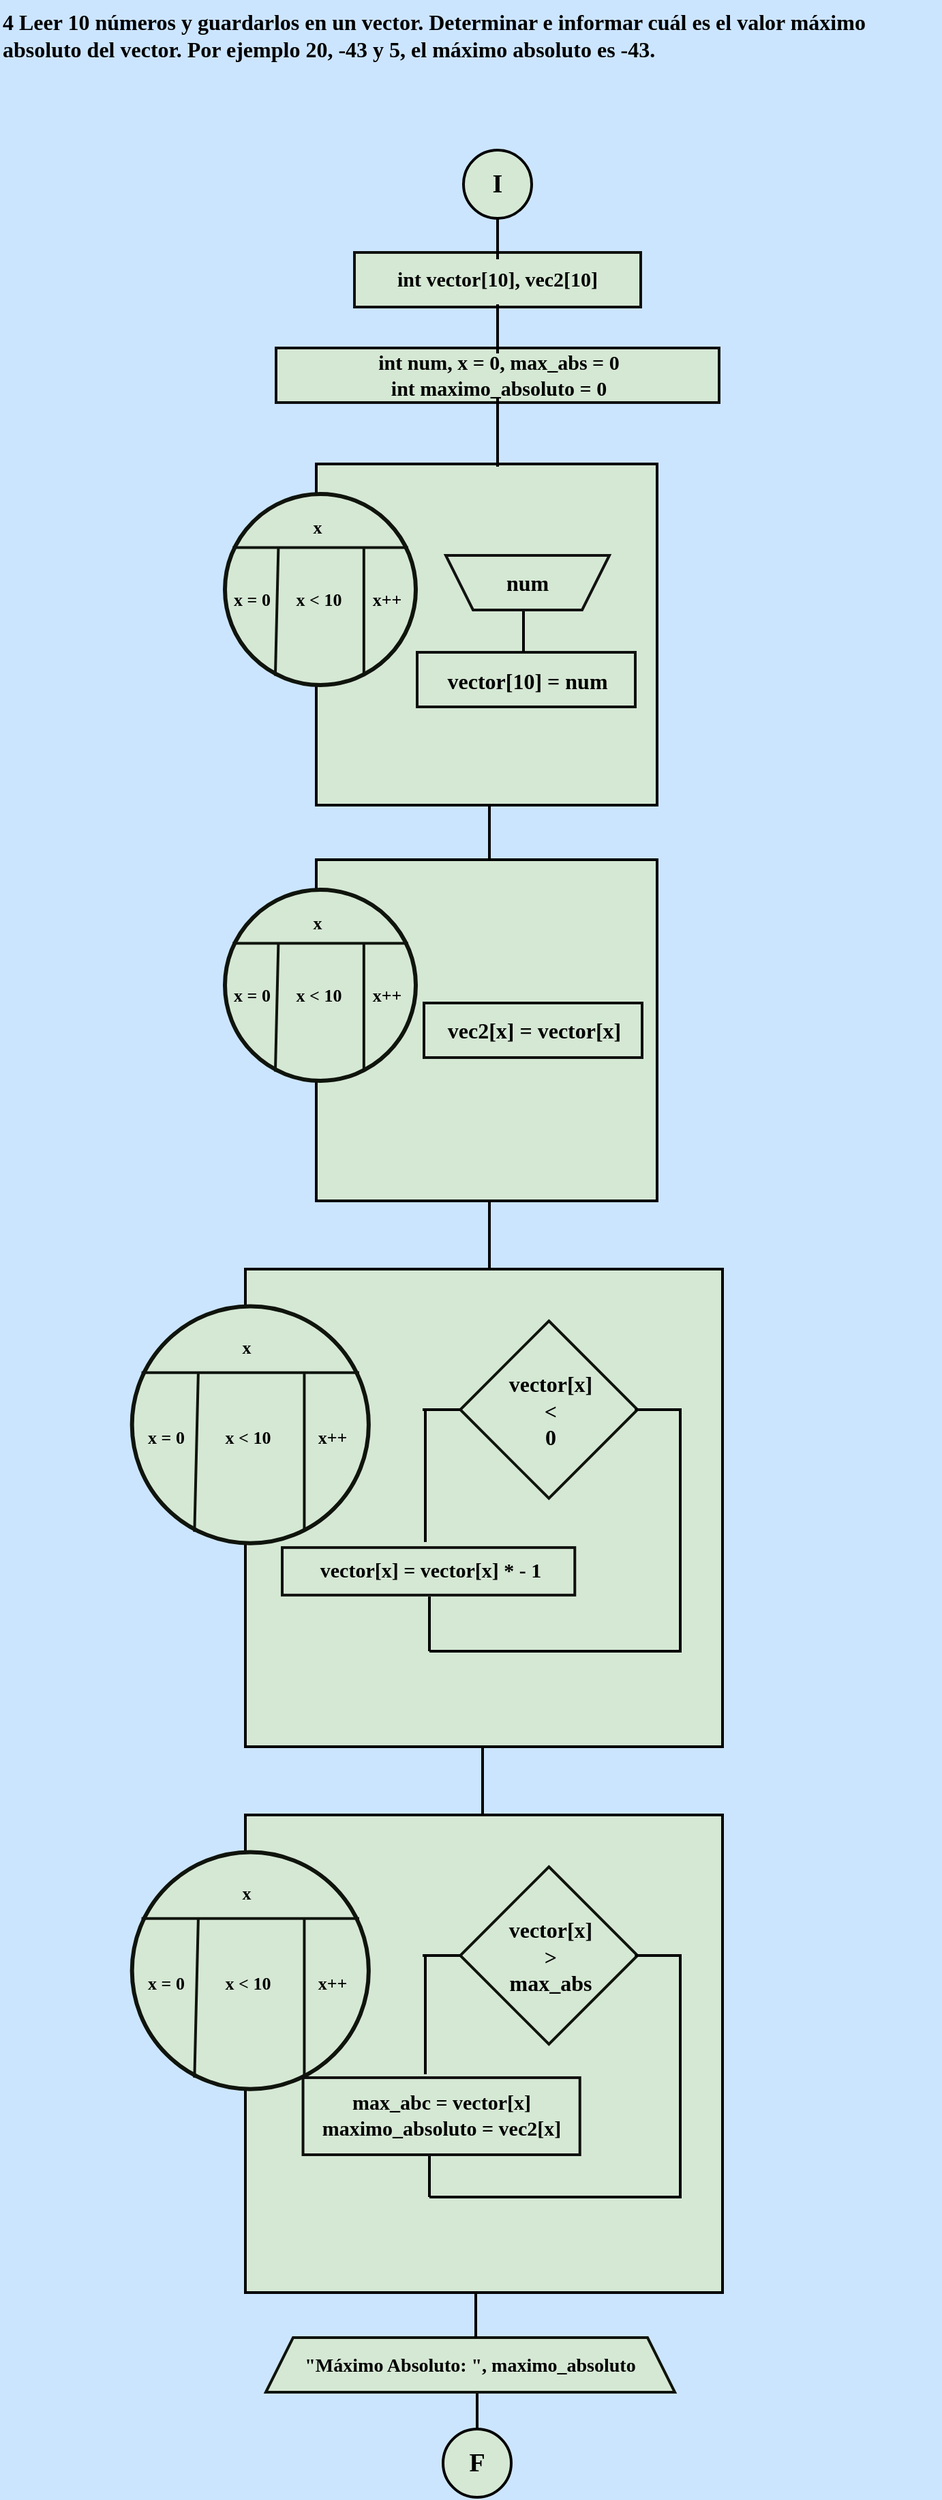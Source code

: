 <mxfile version="24.4.8" type="device">
  <diagram name="Página-1" id="Djwg78DFh6G4U--HuTXR">
    <mxGraphModel dx="1420" dy="830" grid="1" gridSize="10" guides="1" tooltips="1" connect="1" arrows="1" fold="1" page="1" pageScale="1" pageWidth="827" pageHeight="1169" background="#CCE5FF" math="0" shadow="0">
      <root>
        <mxCell id="0" />
        <mxCell id="1" parent="0" />
        <mxCell id="Ng3zc3pQ8-nIIgDV_-j_-1" value="&lt;b style=&quot;font-size: 16px;&quot;&gt;&lt;font style=&quot;font-size: 16px;&quot; color=&quot;#000000&quot; face=&quot;Comic Sans MS&quot;&gt;4 Leer 10 números y guardarlos en un vector. Determinar e informar cuál es el valor máximo absoluto del vector. Por ejemplo 20, -43 y 5, el máximo absoluto es -43.&lt;/font&gt;&lt;/b&gt;" style="text;whiteSpace=wrap;html=1;fontFamily=Architects Daughter;fontSource=https%3A%2F%2Ffonts.googleapis.com%2Fcss%3Ffamily%3DArchitects%2BDaughter;" vertex="1" parent="1">
          <mxGeometry x="60" y="20" width="690" height="60" as="geometry" />
        </mxCell>
        <mxCell id="Ng3zc3pQ8-nIIgDV_-j_-116" value="" style="group;aspect=fixed;" vertex="1" connectable="0" parent="1">
          <mxGeometry x="160" y="130" width="439.28" height="1720" as="geometry" />
        </mxCell>
        <mxCell id="Ng3zc3pQ8-nIIgDV_-j_-2" value="" style="group;aspect=fixed;" vertex="1" connectable="0" parent="Ng3zc3pQ8-nIIgDV_-j_-116">
          <mxGeometry x="240" width="50" height="50" as="geometry" />
        </mxCell>
        <mxCell id="Ng3zc3pQ8-nIIgDV_-j_-3" value="" style="strokeWidth=2;html=1;shape=mxgraph.flowchart.start_2;whiteSpace=wrap;rounded=0;labelBackgroundColor=none;strokeColor=#000000;align=center;verticalAlign=middle;fontFamily=Helvetica;fontSize=12;fontColor=default;fillColor=#d5e8d4;aspect=fixed;" vertex="1" parent="Ng3zc3pQ8-nIIgDV_-j_-2">
          <mxGeometry width="50" height="50" as="geometry" />
        </mxCell>
        <mxCell id="Ng3zc3pQ8-nIIgDV_-j_-4" value="&lt;b&gt;&lt;font color=&quot;#000000&quot; style=&quot;font-size: 19px;&quot; face=&quot;Comic Sans MS&quot;&gt;I&lt;/font&gt;&lt;/b&gt;" style="text;strokeColor=none;align=center;fillColor=none;html=1;verticalAlign=middle;whiteSpace=wrap;rounded=0;fontFamily=Architects Daughter;fontSource=https://fonts.googleapis.com/css?family=Architects+Daughter;aspect=fixed;" vertex="1" parent="Ng3zc3pQ8-nIIgDV_-j_-2">
          <mxGeometry x="5" y="10" width="40" height="30" as="geometry" />
        </mxCell>
        <mxCell id="Ng3zc3pQ8-nIIgDV_-j_-5" value="" style="group;" vertex="1" connectable="0" parent="Ng3zc3pQ8-nIIgDV_-j_-116">
          <mxGeometry x="130" y="70" width="240" height="50" as="geometry" />
        </mxCell>
        <mxCell id="Ng3zc3pQ8-nIIgDV_-j_-32" value="" style="group;aspect=fixed;" vertex="1" connectable="0" parent="Ng3zc3pQ8-nIIgDV_-j_-5">
          <mxGeometry x="30" width="210" height="50" as="geometry" />
        </mxCell>
        <mxCell id="Ng3zc3pQ8-nIIgDV_-j_-6" value="" style="rounded=0;whiteSpace=wrap;html=1;labelBackgroundColor=none;strokeColor=#0f100e;strokeWidth=2;align=center;verticalAlign=middle;fontFamily=Helvetica;fontSize=12;fontColor=default;fillColor=#d5e8d4;" vertex="1" parent="Ng3zc3pQ8-nIIgDV_-j_-32">
          <mxGeometry y="5" width="210" height="40" as="geometry" />
        </mxCell>
        <mxCell id="Ng3zc3pQ8-nIIgDV_-j_-7" value="&lt;font color=&quot;#000000&quot; face=&quot;Comic Sans MS&quot;&gt;&lt;span style=&quot;font-size: 15px;&quot;&gt;&lt;b&gt;int vector[10], vec2[10]&lt;/b&gt;&lt;/span&gt;&lt;/font&gt;" style="text;strokeColor=none;align=center;fillColor=none;html=1;verticalAlign=middle;whiteSpace=wrap;rounded=0;fontFamily=Architects Daughter;fontSource=https://fonts.googleapis.com/css?family=Architects+Daughter;" vertex="1" parent="Ng3zc3pQ8-nIIgDV_-j_-32">
          <mxGeometry x="10" width="190" height="50" as="geometry" />
        </mxCell>
        <mxCell id="Ng3zc3pQ8-nIIgDV_-j_-9" value="" style="group;" vertex="1" connectable="0" parent="Ng3zc3pQ8-nIIgDV_-j_-116">
          <mxGeometry x="102.5" y="130" width="325" height="70" as="geometry" />
        </mxCell>
        <mxCell id="Ng3zc3pQ8-nIIgDV_-j_-10" value="" style="rounded=0;whiteSpace=wrap;html=1;labelBackgroundColor=none;strokeColor=#0f100e;strokeWidth=2;align=center;verticalAlign=middle;fontFamily=Helvetica;fontSize=12;fontColor=default;fillColor=#d5e8d4;" vertex="1" parent="Ng3zc3pQ8-nIIgDV_-j_-9">
          <mxGeometry y="15" width="325" height="40" as="geometry" />
        </mxCell>
        <mxCell id="Ng3zc3pQ8-nIIgDV_-j_-11" value="&lt;font face=&quot;Comic Sans MS&quot; color=&quot;#000000&quot;&gt;&lt;span style=&quot;font-size: 15px;&quot;&gt;&lt;b&gt;int num, x = 0, max_abs = 0&lt;/b&gt;&lt;/span&gt;&lt;/font&gt;&lt;div&gt;&lt;font face=&quot;Comic Sans MS&quot; color=&quot;#000000&quot;&gt;&lt;span style=&quot;font-size: 15px;&quot;&gt;&lt;b&gt;int maximo_absoluto = 0&lt;/b&gt;&lt;/span&gt;&lt;/font&gt;&lt;/div&gt;" style="text;strokeColor=none;align=center;fillColor=none;html=1;verticalAlign=middle;whiteSpace=wrap;rounded=0;fontFamily=Architects Daughter;fontSource=https://fonts.googleapis.com/css?family=Architects+Daughter;" vertex="1" parent="Ng3zc3pQ8-nIIgDV_-j_-9">
          <mxGeometry x="3" width="320" height="70" as="geometry" />
        </mxCell>
        <mxCell id="Ng3zc3pQ8-nIIgDV_-j_-13" value="" style="group;aspect=fixed;" vertex="1" connectable="0" parent="Ng3zc3pQ8-nIIgDV_-j_-116">
          <mxGeometry x="60" y="230" width="322" height="250" as="geometry" />
        </mxCell>
        <mxCell id="Ng3zc3pQ8-nIIgDV_-j_-14" value="" style="whiteSpace=wrap;html=1;aspect=fixed;rounded=0;labelBackgroundColor=none;strokeColor=#000000;strokeWidth=2;align=center;verticalAlign=middle;fontFamily=Helvetica;fontSize=12;fontColor=default;fillColor=#d5e8d4;" vertex="1" parent="Ng3zc3pQ8-nIIgDV_-j_-13">
          <mxGeometry x="72" width="250" height="250" as="geometry" />
        </mxCell>
        <mxCell id="Ng3zc3pQ8-nIIgDV_-j_-15" value="" style="group;aspect=fixed;" vertex="1" connectable="0" parent="Ng3zc3pQ8-nIIgDV_-j_-13">
          <mxGeometry y="22" width="149" height="140" as="geometry" />
        </mxCell>
        <mxCell id="Ng3zc3pQ8-nIIgDV_-j_-16" value="" style="ellipse;whiteSpace=wrap;html=1;aspect=fixed;rounded=0;labelBackgroundColor=none;strokeColor=#0F140C;strokeWidth=3;align=center;verticalAlign=middle;fontFamily=Helvetica;fontSize=12;fontColor=default;fillColor=#d5e8d4;container=0;" vertex="1" parent="Ng3zc3pQ8-nIIgDV_-j_-15">
          <mxGeometry x="5" width="140" height="140" as="geometry" />
        </mxCell>
        <mxCell id="Ng3zc3pQ8-nIIgDV_-j_-17" value="" style="endArrow=none;html=1;rounded=0;strokeColor=#0F140C;fontFamily=Helvetica;fontSize=12;fontColor=default;fillColor=#B2C9AB;strokeWidth=2;" edge="1" parent="Ng3zc3pQ8-nIIgDV_-j_-15">
          <mxGeometry width="50" height="50" relative="1" as="geometry">
            <mxPoint x="139.4" y="39.2" as="sourcePoint" />
            <mxPoint x="10.6" y="39.2" as="targetPoint" />
          </mxGeometry>
        </mxCell>
        <mxCell id="Ng3zc3pQ8-nIIgDV_-j_-18" value="" style="endArrow=none;html=1;rounded=0;strokeColor=#0F140C;fontFamily=Helvetica;fontSize=12;fontColor=default;fillColor=#B2C9AB;exitX=0.264;exitY=0.952;exitDx=0;exitDy=0;exitPerimeter=0;strokeWidth=2;" edge="1" parent="Ng3zc3pQ8-nIIgDV_-j_-15" source="Ng3zc3pQ8-nIIgDV_-j_-16">
          <mxGeometry width="50" height="50" relative="1" as="geometry">
            <mxPoint x="38.6" y="84" as="sourcePoint" />
            <mxPoint x="44.2" y="39.2" as="targetPoint" />
          </mxGeometry>
        </mxCell>
        <mxCell id="Ng3zc3pQ8-nIIgDV_-j_-19" value="" style="endArrow=none;html=1;rounded=0;strokeColor=#0F140C;fontFamily=Helvetica;fontSize=12;fontColor=default;fillColor=#B2C9AB;exitX=0.728;exitY=0.948;exitDx=0;exitDy=0;exitPerimeter=0;strokeWidth=2;" edge="1" parent="Ng3zc3pQ8-nIIgDV_-j_-15" source="Ng3zc3pQ8-nIIgDV_-j_-16">
          <mxGeometry width="50" height="50" relative="1" as="geometry">
            <mxPoint x="89.0" y="95.2" as="sourcePoint" />
            <mxPoint x="106.92" y="39.2" as="targetPoint" />
          </mxGeometry>
        </mxCell>
        <mxCell id="Ng3zc3pQ8-nIIgDV_-j_-20" value="&lt;font face=&quot;Comic Sans MS&quot; color=&quot;#000000&quot;&gt;&lt;span style=&quot;font-size: 13px;&quot;&gt;&lt;b&gt;x&lt;/b&gt;&lt;/span&gt;&lt;/font&gt;" style="text;strokeColor=none;align=center;fillColor=none;html=1;verticalAlign=middle;whiteSpace=wrap;rounded=0;fontFamily=Architects Daughter;fontSource=https://fonts.googleapis.com/css?family=Architects+Daughter;container=0;" vertex="1" parent="Ng3zc3pQ8-nIIgDV_-j_-15">
          <mxGeometry x="48" y="10" width="50" height="30" as="geometry" />
        </mxCell>
        <mxCell id="Ng3zc3pQ8-nIIgDV_-j_-21" value="&lt;font color=&quot;#000000&quot; size=&quot;1&quot; face=&quot;Comic Sans MS&quot;&gt;&lt;b style=&quot;font-size: 13px;&quot;&gt;x++&lt;/b&gt;&lt;/font&gt;" style="text;strokeColor=none;align=center;fillColor=none;html=1;verticalAlign=middle;whiteSpace=wrap;rounded=0;fontFamily=Architects Daughter;fontSource=https://fonts.googleapis.com/css?family=Architects+Daughter;container=0;" vertex="1" parent="Ng3zc3pQ8-nIIgDV_-j_-15">
          <mxGeometry x="99" y="63" width="50" height="30" as="geometry" />
        </mxCell>
        <mxCell id="Ng3zc3pQ8-nIIgDV_-j_-22" value="&lt;font color=&quot;#000000&quot; size=&quot;1&quot; face=&quot;Comic Sans MS&quot;&gt;&lt;b style=&quot;font-size: 13px;&quot;&gt;x &amp;lt; 10&lt;/b&gt;&lt;/font&gt;" style="text;strokeColor=none;align=center;fillColor=none;html=1;verticalAlign=middle;whiteSpace=wrap;rounded=0;fontFamily=Architects Daughter;fontSource=https://fonts.googleapis.com/css?family=Architects+Daughter;container=0;" vertex="1" parent="Ng3zc3pQ8-nIIgDV_-j_-15">
          <mxGeometry x="44" y="63" width="60" height="30" as="geometry" />
        </mxCell>
        <mxCell id="Ng3zc3pQ8-nIIgDV_-j_-23" value="&lt;font color=&quot;#000000&quot; size=&quot;1&quot; face=&quot;Comic Sans MS&quot;&gt;&lt;b style=&quot;font-size: 13px;&quot;&gt;x = 0&lt;/b&gt;&lt;/font&gt;" style="text;strokeColor=none;align=center;fillColor=none;html=1;verticalAlign=middle;whiteSpace=wrap;rounded=0;fontFamily=Architects Daughter;fontSource=https://fonts.googleapis.com/css?family=Architects+Daughter;container=0;" vertex="1" parent="Ng3zc3pQ8-nIIgDV_-j_-15">
          <mxGeometry y="63" width="50" height="30" as="geometry" />
        </mxCell>
        <mxCell id="Ng3zc3pQ8-nIIgDV_-j_-24" value="" style="group;aspect=fixed;" vertex="1" connectable="0" parent="Ng3zc3pQ8-nIIgDV_-j_-13">
          <mxGeometry x="167" y="67" width="120" height="40" as="geometry" />
        </mxCell>
        <mxCell id="Ng3zc3pQ8-nIIgDV_-j_-25" value="" style="shape=trapezoid;perimeter=trapezoidPerimeter;whiteSpace=wrap;html=1;fixedSize=1;rounded=0;labelBackgroundColor=none;strokeColor=#121211;strokeWidth=2;align=center;verticalAlign=middle;fontFamily=Helvetica;fontSize=12;fontColor=default;fillColor=#d5e8d4;direction=west;container=0;" vertex="1" parent="Ng3zc3pQ8-nIIgDV_-j_-24">
          <mxGeometry width="120" height="40" as="geometry">
            <mxRectangle x="-1020" y="-650" width="50" height="40" as="alternateBounds" />
          </mxGeometry>
        </mxCell>
        <mxCell id="Ng3zc3pQ8-nIIgDV_-j_-26" value="&lt;font size=&quot;1&quot; face=&quot;Comic Sans MS&quot; color=&quot;#000000&quot;&gt;&lt;b style=&quot;font-size: 16px;&quot;&gt;num&lt;/b&gt;&lt;/font&gt;" style="text;strokeColor=none;align=center;fillColor=none;html=1;verticalAlign=middle;whiteSpace=wrap;rounded=0;fontFamily=Architects Daughter;fontSource=https://fonts.googleapis.com/css?family=Architects+Daughter;container=0;" vertex="1" parent="Ng3zc3pQ8-nIIgDV_-j_-24">
          <mxGeometry x="20" y="5" width="80" height="30" as="geometry" />
        </mxCell>
        <mxCell id="Ng3zc3pQ8-nIIgDV_-j_-27" value="" style="group;aspect=fixed;" vertex="1" connectable="0" parent="Ng3zc3pQ8-nIIgDV_-j_-13">
          <mxGeometry x="137" y="138" width="180" height="40" as="geometry" />
        </mxCell>
        <mxCell id="Ng3zc3pQ8-nIIgDV_-j_-28" value="" style="rounded=0;whiteSpace=wrap;html=1;labelBackgroundColor=none;strokeColor=#0f100e;strokeWidth=2;align=center;verticalAlign=middle;fontFamily=Helvetica;fontSize=12;fontColor=default;fillColor=#d5e8d4;" vertex="1" parent="Ng3zc3pQ8-nIIgDV_-j_-27">
          <mxGeometry x="9" width="160" height="40" as="geometry" />
        </mxCell>
        <mxCell id="Ng3zc3pQ8-nIIgDV_-j_-29" value="&lt;font size=&quot;1&quot; face=&quot;Comic Sans MS&quot; color=&quot;#000000&quot;&gt;&lt;b style=&quot;font-size: 16px;&quot;&gt;vector[10] = num&lt;/b&gt;&lt;/font&gt;" style="text;strokeColor=none;align=center;fillColor=none;html=1;verticalAlign=middle;whiteSpace=wrap;rounded=0;fontFamily=Architects Daughter;fontSource=https://fonts.googleapis.com/css?family=Architects+Daughter;" vertex="1" parent="Ng3zc3pQ8-nIIgDV_-j_-27">
          <mxGeometry y="6" width="180" height="30" as="geometry" />
        </mxCell>
        <mxCell id="Ng3zc3pQ8-nIIgDV_-j_-30" value="" style="line;strokeWidth=2;direction=south;html=1;hachureGap=4;fontFamily=Architects Daughter;fontSource=https://fonts.googleapis.com/css?family=Architects+Daughter;strokeColor=#000000;" vertex="1" parent="Ng3zc3pQ8-nIIgDV_-j_-13">
          <mxGeometry x="219" y="108" width="10" height="30" as="geometry" />
        </mxCell>
        <mxCell id="Ng3zc3pQ8-nIIgDV_-j_-31" value="" style="line;strokeWidth=2;direction=south;html=1;hachureGap=4;fontFamily=Architects Daughter;fontSource=https://fonts.googleapis.com/css?family=Architects+Daughter;strokeColor=#000000;" vertex="1" parent="Ng3zc3pQ8-nIIgDV_-j_-116">
          <mxGeometry x="260" y="182" width="10" height="50" as="geometry" />
        </mxCell>
        <mxCell id="Ng3zc3pQ8-nIIgDV_-j_-8" value="" style="line;strokeWidth=2;direction=south;html=1;hachureGap=4;fontFamily=Architects Daughter;fontSource=https://fonts.googleapis.com/css?family=Architects+Daughter;strokeColor=#000000;" vertex="1" parent="Ng3zc3pQ8-nIIgDV_-j_-116">
          <mxGeometry x="260" y="50" width="10" height="30" as="geometry" />
        </mxCell>
        <mxCell id="Ng3zc3pQ8-nIIgDV_-j_-12" value="" style="line;strokeWidth=2;direction=south;html=1;hachureGap=4;fontFamily=Architects Daughter;fontSource=https://fonts.googleapis.com/css?family=Architects+Daughter;strokeColor=#000000;" vertex="1" parent="Ng3zc3pQ8-nIIgDV_-j_-116">
          <mxGeometry x="260" y="113" width="10" height="36" as="geometry" />
        </mxCell>
        <mxCell id="Ng3zc3pQ8-nIIgDV_-j_-33" value="" style="group;aspect=fixed;" vertex="1" connectable="0" parent="Ng3zc3pQ8-nIIgDV_-j_-116">
          <mxGeometry x="225" y="1670" width="50" height="50" as="geometry" />
        </mxCell>
        <mxCell id="Ng3zc3pQ8-nIIgDV_-j_-34" value="" style="strokeWidth=2;html=1;shape=mxgraph.flowchart.start_2;whiteSpace=wrap;rounded=0;labelBackgroundColor=none;strokeColor=#000000;align=center;verticalAlign=middle;fontFamily=Helvetica;fontSize=12;fontColor=default;fillColor=#d5e8d4;" vertex="1" parent="Ng3zc3pQ8-nIIgDV_-j_-33">
          <mxGeometry width="50" height="50" as="geometry" />
        </mxCell>
        <mxCell id="Ng3zc3pQ8-nIIgDV_-j_-35" value="&lt;b&gt;&lt;font color=&quot;#000000&quot; style=&quot;font-size: 19px;&quot; face=&quot;Comic Sans MS&quot;&gt;F&lt;/font&gt;&lt;/b&gt;" style="text;strokeColor=none;align=center;fillColor=none;html=1;verticalAlign=middle;whiteSpace=wrap;rounded=0;fontFamily=Architects Daughter;fontSource=https://fonts.googleapis.com/css?family=Architects+Daughter;" vertex="1" parent="Ng3zc3pQ8-nIIgDV_-j_-33">
          <mxGeometry x="5" y="10" width="40" height="30" as="geometry" />
        </mxCell>
        <mxCell id="Ng3zc3pQ8-nIIgDV_-j_-114" value="" style="line;strokeWidth=2;direction=south;html=1;hachureGap=4;fontFamily=Architects Daughter;fontSource=https://fonts.googleapis.com/css?family=Architects+Daughter;strokeColor=#000000;" vertex="1" parent="Ng3zc3pQ8-nIIgDV_-j_-33">
          <mxGeometry x="20" y="-31" width="10" height="31" as="geometry" />
        </mxCell>
        <mxCell id="Ng3zc3pQ8-nIIgDV_-j_-36" value="" style="group;aspect=fixed;" vertex="1" connectable="0" parent="Ng3zc3pQ8-nIIgDV_-j_-116">
          <mxGeometry x="60" y="520" width="322" height="250" as="geometry" />
        </mxCell>
        <mxCell id="Ng3zc3pQ8-nIIgDV_-j_-37" value="" style="whiteSpace=wrap;html=1;aspect=fixed;rounded=0;labelBackgroundColor=none;strokeColor=#000000;strokeWidth=2;align=center;verticalAlign=middle;fontFamily=Helvetica;fontSize=12;fontColor=default;fillColor=#d5e8d4;" vertex="1" parent="Ng3zc3pQ8-nIIgDV_-j_-36">
          <mxGeometry x="72" width="250" height="250" as="geometry" />
        </mxCell>
        <mxCell id="Ng3zc3pQ8-nIIgDV_-j_-38" value="" style="group;aspect=fixed;" vertex="1" connectable="0" parent="Ng3zc3pQ8-nIIgDV_-j_-36">
          <mxGeometry y="22" width="149" height="140" as="geometry" />
        </mxCell>
        <mxCell id="Ng3zc3pQ8-nIIgDV_-j_-39" value="" style="ellipse;whiteSpace=wrap;html=1;aspect=fixed;rounded=0;labelBackgroundColor=none;strokeColor=#0F140C;strokeWidth=3;align=center;verticalAlign=middle;fontFamily=Helvetica;fontSize=12;fontColor=default;fillColor=#d5e8d4;container=0;" vertex="1" parent="Ng3zc3pQ8-nIIgDV_-j_-38">
          <mxGeometry x="5" width="140" height="140" as="geometry" />
        </mxCell>
        <mxCell id="Ng3zc3pQ8-nIIgDV_-j_-40" value="" style="endArrow=none;html=1;rounded=0;strokeColor=#0F140C;fontFamily=Helvetica;fontSize=12;fontColor=default;fillColor=#B2C9AB;strokeWidth=2;" edge="1" parent="Ng3zc3pQ8-nIIgDV_-j_-38">
          <mxGeometry width="50" height="50" relative="1" as="geometry">
            <mxPoint x="139.4" y="39.2" as="sourcePoint" />
            <mxPoint x="10.6" y="39.2" as="targetPoint" />
          </mxGeometry>
        </mxCell>
        <mxCell id="Ng3zc3pQ8-nIIgDV_-j_-41" value="" style="endArrow=none;html=1;rounded=0;strokeColor=#0F140C;fontFamily=Helvetica;fontSize=12;fontColor=default;fillColor=#B2C9AB;exitX=0.264;exitY=0.952;exitDx=0;exitDy=0;exitPerimeter=0;strokeWidth=2;" edge="1" parent="Ng3zc3pQ8-nIIgDV_-j_-38" source="Ng3zc3pQ8-nIIgDV_-j_-39">
          <mxGeometry width="50" height="50" relative="1" as="geometry">
            <mxPoint x="38.6" y="84" as="sourcePoint" />
            <mxPoint x="44.2" y="39.2" as="targetPoint" />
          </mxGeometry>
        </mxCell>
        <mxCell id="Ng3zc3pQ8-nIIgDV_-j_-42" value="" style="endArrow=none;html=1;rounded=0;strokeColor=#0F140C;fontFamily=Helvetica;fontSize=12;fontColor=default;fillColor=#B2C9AB;exitX=0.728;exitY=0.948;exitDx=0;exitDy=0;exitPerimeter=0;strokeWidth=2;" edge="1" parent="Ng3zc3pQ8-nIIgDV_-j_-38" source="Ng3zc3pQ8-nIIgDV_-j_-39">
          <mxGeometry width="50" height="50" relative="1" as="geometry">
            <mxPoint x="89.0" y="95.2" as="sourcePoint" />
            <mxPoint x="106.92" y="39.2" as="targetPoint" />
          </mxGeometry>
        </mxCell>
        <mxCell id="Ng3zc3pQ8-nIIgDV_-j_-43" value="&lt;font face=&quot;Comic Sans MS&quot; color=&quot;#000000&quot;&gt;&lt;span style=&quot;font-size: 13px;&quot;&gt;&lt;b&gt;x&lt;/b&gt;&lt;/span&gt;&lt;/font&gt;" style="text;strokeColor=none;align=center;fillColor=none;html=1;verticalAlign=middle;whiteSpace=wrap;rounded=0;fontFamily=Architects Daughter;fontSource=https://fonts.googleapis.com/css?family=Architects+Daughter;container=0;" vertex="1" parent="Ng3zc3pQ8-nIIgDV_-j_-38">
          <mxGeometry x="48" y="10" width="50" height="30" as="geometry" />
        </mxCell>
        <mxCell id="Ng3zc3pQ8-nIIgDV_-j_-44" value="&lt;font color=&quot;#000000&quot; size=&quot;1&quot; face=&quot;Comic Sans MS&quot;&gt;&lt;b style=&quot;font-size: 13px;&quot;&gt;x++&lt;/b&gt;&lt;/font&gt;" style="text;strokeColor=none;align=center;fillColor=none;html=1;verticalAlign=middle;whiteSpace=wrap;rounded=0;fontFamily=Architects Daughter;fontSource=https://fonts.googleapis.com/css?family=Architects+Daughter;container=0;" vertex="1" parent="Ng3zc3pQ8-nIIgDV_-j_-38">
          <mxGeometry x="99" y="63" width="50" height="30" as="geometry" />
        </mxCell>
        <mxCell id="Ng3zc3pQ8-nIIgDV_-j_-45" value="&lt;font color=&quot;#000000&quot; size=&quot;1&quot; face=&quot;Comic Sans MS&quot;&gt;&lt;b style=&quot;font-size: 13px;&quot;&gt;x &amp;lt; 10&lt;/b&gt;&lt;/font&gt;" style="text;strokeColor=none;align=center;fillColor=none;html=1;verticalAlign=middle;whiteSpace=wrap;rounded=0;fontFamily=Architects Daughter;fontSource=https://fonts.googleapis.com/css?family=Architects+Daughter;container=0;" vertex="1" parent="Ng3zc3pQ8-nIIgDV_-j_-38">
          <mxGeometry x="44" y="63" width="60" height="30" as="geometry" />
        </mxCell>
        <mxCell id="Ng3zc3pQ8-nIIgDV_-j_-46" value="&lt;font color=&quot;#000000&quot; size=&quot;1&quot; face=&quot;Comic Sans MS&quot;&gt;&lt;b style=&quot;font-size: 13px;&quot;&gt;x = 0&lt;/b&gt;&lt;/font&gt;" style="text;strokeColor=none;align=center;fillColor=none;html=1;verticalAlign=middle;whiteSpace=wrap;rounded=0;fontFamily=Architects Daughter;fontSource=https://fonts.googleapis.com/css?family=Architects+Daughter;container=0;" vertex="1" parent="Ng3zc3pQ8-nIIgDV_-j_-38">
          <mxGeometry y="63" width="50" height="30" as="geometry" />
        </mxCell>
        <mxCell id="Ng3zc3pQ8-nIIgDV_-j_-50" value="" style="group;aspect=fixed;" vertex="1" connectable="0" parent="Ng3zc3pQ8-nIIgDV_-j_-36">
          <mxGeometry x="142" y="105" width="180" height="40" as="geometry" />
        </mxCell>
        <mxCell id="Ng3zc3pQ8-nIIgDV_-j_-51" value="" style="rounded=0;whiteSpace=wrap;html=1;labelBackgroundColor=none;strokeColor=#0f100e;strokeWidth=2;align=center;verticalAlign=middle;fontFamily=Helvetica;fontSize=12;fontColor=default;fillColor=#d5e8d4;aspect=fixed;container=1;" vertex="1" parent="Ng3zc3pQ8-nIIgDV_-j_-50">
          <mxGeometry x="9" width="160" height="40" as="geometry" />
        </mxCell>
        <mxCell id="Ng3zc3pQ8-nIIgDV_-j_-56" value="&lt;font size=&quot;1&quot; face=&quot;Comic Sans MS&quot; color=&quot;#000000&quot;&gt;&lt;b style=&quot;font-size: 16px;&quot;&gt;vec2[x] = vector[x]&lt;/b&gt;&lt;/font&gt;" style="text;strokeColor=none;align=center;fillColor=none;html=1;verticalAlign=middle;whiteSpace=wrap;rounded=0;fontFamily=Architects Daughter;fontSource=https://fonts.googleapis.com/css?family=Architects+Daughter;" vertex="1" parent="Ng3zc3pQ8-nIIgDV_-j_-50">
          <mxGeometry y="5" width="180" height="30" as="geometry" />
        </mxCell>
        <mxCell id="Ng3zc3pQ8-nIIgDV_-j_-53" value="" style="line;strokeWidth=2;direction=south;html=1;hachureGap=4;fontFamily=Architects Daughter;fontSource=https://fonts.googleapis.com/css?family=Architects+Daughter;strokeColor=#000000;" vertex="1" parent="Ng3zc3pQ8-nIIgDV_-j_-36">
          <mxGeometry x="194" y="-40" width="10" height="40" as="geometry" />
        </mxCell>
        <mxCell id="Ng3zc3pQ8-nIIgDV_-j_-57" value="" style="group;aspect=fixed;" vertex="1" connectable="0" parent="Ng3zc3pQ8-nIIgDV_-j_-116">
          <mxGeometry y="820" width="439.28" height="350" as="geometry" />
        </mxCell>
        <mxCell id="Ng3zc3pQ8-nIIgDV_-j_-58" value="" style="whiteSpace=wrap;html=1;aspect=fixed;rounded=0;labelBackgroundColor=none;strokeColor=#000000;strokeWidth=2;align=center;verticalAlign=middle;fontFamily=Helvetica;fontSize=12;fontColor=default;fillColor=#d5e8d4;" vertex="1" parent="Ng3zc3pQ8-nIIgDV_-j_-57">
          <mxGeometry x="80" width="350" height="350" as="geometry" />
        </mxCell>
        <mxCell id="Ng3zc3pQ8-nIIgDV_-j_-59" value="" style="group;aspect=fixed;" vertex="1" connectable="0" parent="Ng3zc3pQ8-nIIgDV_-j_-57">
          <mxGeometry x="-9.36" y="27.28" width="184.76" height="173.6" as="geometry" />
        </mxCell>
        <mxCell id="Ng3zc3pQ8-nIIgDV_-j_-60" value="" style="ellipse;whiteSpace=wrap;html=1;aspect=fixed;rounded=0;labelBackgroundColor=none;strokeColor=#0F140C;strokeWidth=3;align=center;verticalAlign=middle;fontFamily=Helvetica;fontSize=12;fontColor=default;fillColor=#d5e8d4;container=0;" vertex="1" parent="Ng3zc3pQ8-nIIgDV_-j_-59">
          <mxGeometry x="6.2" width="173.6" height="173.6" as="geometry" />
        </mxCell>
        <mxCell id="Ng3zc3pQ8-nIIgDV_-j_-61" value="" style="endArrow=none;html=1;rounded=0;strokeColor=#0F140C;fontFamily=Helvetica;fontSize=12;fontColor=default;fillColor=#B2C9AB;strokeWidth=2;" edge="1" parent="Ng3zc3pQ8-nIIgDV_-j_-59">
          <mxGeometry width="50" height="50" relative="1" as="geometry">
            <mxPoint x="172.856" y="48.608" as="sourcePoint" />
            <mxPoint x="13.144" y="48.608" as="targetPoint" />
          </mxGeometry>
        </mxCell>
        <mxCell id="Ng3zc3pQ8-nIIgDV_-j_-62" value="" style="endArrow=none;html=1;rounded=0;strokeColor=#0F140C;fontFamily=Helvetica;fontSize=12;fontColor=default;fillColor=#B2C9AB;exitX=0.264;exitY=0.952;exitDx=0;exitDy=0;exitPerimeter=0;strokeWidth=2;" edge="1" parent="Ng3zc3pQ8-nIIgDV_-j_-59" source="Ng3zc3pQ8-nIIgDV_-j_-60">
          <mxGeometry width="50" height="50" relative="1" as="geometry">
            <mxPoint x="47.864" y="104.16" as="sourcePoint" />
            <mxPoint x="54.808" y="48.608" as="targetPoint" />
          </mxGeometry>
        </mxCell>
        <mxCell id="Ng3zc3pQ8-nIIgDV_-j_-63" value="" style="endArrow=none;html=1;rounded=0;strokeColor=#0F140C;fontFamily=Helvetica;fontSize=12;fontColor=default;fillColor=#B2C9AB;exitX=0.728;exitY=0.948;exitDx=0;exitDy=0;exitPerimeter=0;strokeWidth=2;" edge="1" parent="Ng3zc3pQ8-nIIgDV_-j_-59" source="Ng3zc3pQ8-nIIgDV_-j_-60">
          <mxGeometry width="50" height="50" relative="1" as="geometry">
            <mxPoint x="110.36" y="118.048" as="sourcePoint" />
            <mxPoint x="132.581" y="48.608" as="targetPoint" />
          </mxGeometry>
        </mxCell>
        <mxCell id="Ng3zc3pQ8-nIIgDV_-j_-64" value="&lt;font face=&quot;Comic Sans MS&quot; color=&quot;#000000&quot;&gt;&lt;span style=&quot;font-size: 13px;&quot;&gt;&lt;b&gt;x&lt;/b&gt;&lt;/span&gt;&lt;/font&gt;" style="text;strokeColor=none;align=center;fillColor=none;html=1;verticalAlign=middle;whiteSpace=wrap;rounded=0;fontFamily=Architects Daughter;fontSource=https://fonts.googleapis.com/css?family=Architects+Daughter;container=0;" vertex="1" parent="Ng3zc3pQ8-nIIgDV_-j_-59">
          <mxGeometry x="59.52" y="12.4" width="62" height="37.2" as="geometry" />
        </mxCell>
        <mxCell id="Ng3zc3pQ8-nIIgDV_-j_-65" value="&lt;font color=&quot;#000000&quot; size=&quot;1&quot; face=&quot;Comic Sans MS&quot;&gt;&lt;b style=&quot;font-size: 13px;&quot;&gt;x++&lt;/b&gt;&lt;/font&gt;" style="text;strokeColor=none;align=center;fillColor=none;html=1;verticalAlign=middle;whiteSpace=wrap;rounded=0;fontFamily=Architects Daughter;fontSource=https://fonts.googleapis.com/css?family=Architects+Daughter;container=0;" vertex="1" parent="Ng3zc3pQ8-nIIgDV_-j_-59">
          <mxGeometry x="122.76" y="78.12" width="62" height="37.2" as="geometry" />
        </mxCell>
        <mxCell id="Ng3zc3pQ8-nIIgDV_-j_-66" value="&lt;font color=&quot;#000000&quot; size=&quot;1&quot; face=&quot;Comic Sans MS&quot;&gt;&lt;b style=&quot;font-size: 13px;&quot;&gt;x &amp;lt; 10&lt;/b&gt;&lt;/font&gt;" style="text;strokeColor=none;align=center;fillColor=none;html=1;verticalAlign=middle;whiteSpace=wrap;rounded=0;fontFamily=Architects Daughter;fontSource=https://fonts.googleapis.com/css?family=Architects+Daughter;container=0;" vertex="1" parent="Ng3zc3pQ8-nIIgDV_-j_-59">
          <mxGeometry x="54.56" y="78.12" width="74.4" height="37.2" as="geometry" />
        </mxCell>
        <mxCell id="Ng3zc3pQ8-nIIgDV_-j_-67" value="&lt;font color=&quot;#000000&quot; size=&quot;1&quot; face=&quot;Comic Sans MS&quot;&gt;&lt;b style=&quot;font-size: 13px;&quot;&gt;x = 0&lt;/b&gt;&lt;/font&gt;" style="text;strokeColor=none;align=center;fillColor=none;html=1;verticalAlign=middle;whiteSpace=wrap;rounded=0;fontFamily=Architects Daughter;fontSource=https://fonts.googleapis.com/css?family=Architects+Daughter;container=0;" vertex="1" parent="Ng3zc3pQ8-nIIgDV_-j_-59">
          <mxGeometry y="78.12" width="62" height="37.2" as="geometry" />
        </mxCell>
        <mxCell id="Ng3zc3pQ8-nIIgDV_-j_-68" value="" style="group;aspect=fixed;" vertex="1" connectable="0" parent="Ng3zc3pQ8-nIIgDV_-j_-57">
          <mxGeometry x="237.64" y="38" width="131" height="130" as="geometry" />
        </mxCell>
        <mxCell id="Ng3zc3pQ8-nIIgDV_-j_-69" value="" style="rhombus;whiteSpace=wrap;html=1;rounded=0;labelBackgroundColor=none;strokeColor=#0F140C;strokeWidth=2;align=center;verticalAlign=middle;fontFamily=Helvetica;fontSize=12;fontColor=default;fillColor=#d5e8d4;" vertex="1" parent="Ng3zc3pQ8-nIIgDV_-j_-68">
          <mxGeometry width="130" height="130" as="geometry" />
        </mxCell>
        <mxCell id="Ng3zc3pQ8-nIIgDV_-j_-70" value="&lt;font size=&quot;1&quot; face=&quot;Comic Sans MS&quot; color=&quot;#000000&quot;&gt;&lt;b style=&quot;font-size: 16px;&quot;&gt;vector[x]&lt;/b&gt;&lt;/font&gt;&lt;div&gt;&lt;font face=&quot;Comic Sans MS&quot; color=&quot;#000000&quot;&gt;&lt;span style=&quot;font-size: 16px;&quot;&gt;&lt;b&gt;&amp;lt;&lt;/b&gt;&lt;/span&gt;&lt;/font&gt;&lt;/div&gt;&lt;div&gt;&lt;font size=&quot;1&quot; face=&quot;Comic Sans MS&quot; color=&quot;#000000&quot;&gt;&lt;b style=&quot;font-size: 16px;&quot;&gt;0&lt;/b&gt;&lt;/font&gt;&lt;/div&gt;" style="text;strokeColor=none;align=center;fillColor=none;html=1;verticalAlign=middle;whiteSpace=wrap;rounded=0;fontFamily=Architects Daughter;fontSource=https://fonts.googleapis.com/css?family=Architects+Daughter;" vertex="1" parent="Ng3zc3pQ8-nIIgDV_-j_-68">
          <mxGeometry x="1" y="31" width="130" height="70" as="geometry" />
        </mxCell>
        <mxCell id="Ng3zc3pQ8-nIIgDV_-j_-71" value="" style="line;strokeWidth=2;html=1;perimeter=backbonePerimeter;points=[];outlineConnect=0;hachureGap=4;fontFamily=Architects Daughter;fontSource=https://fonts.googleapis.com/css?family=Architects+Daughter;strokeColor=#000000;" vertex="1" parent="Ng3zc3pQ8-nIIgDV_-j_-57">
          <mxGeometry x="210" y="98" width="27.64" height="10" as="geometry" />
        </mxCell>
        <mxCell id="Ng3zc3pQ8-nIIgDV_-j_-72" value="" style="line;strokeWidth=2;html=1;perimeter=backbonePerimeter;points=[];outlineConnect=0;hachureGap=4;fontFamily=Architects Daughter;fontSource=https://fonts.googleapis.com/css?family=Architects+Daughter;strokeColor=#000000;" vertex="1" parent="Ng3zc3pQ8-nIIgDV_-j_-57">
          <mxGeometry x="365.64" y="98" width="34.36" height="10" as="geometry" />
        </mxCell>
        <mxCell id="Ng3zc3pQ8-nIIgDV_-j_-73" value="" style="line;strokeWidth=2;direction=south;html=1;hachureGap=4;fontFamily=Architects Daughter;fontSource=https://fonts.googleapis.com/css?family=Architects+Daughter;strokeColor=#000000;" vertex="1" parent="Ng3zc3pQ8-nIIgDV_-j_-57">
          <mxGeometry x="207" y="103" width="10" height="97" as="geometry" />
        </mxCell>
        <mxCell id="Ng3zc3pQ8-nIIgDV_-j_-74" value="" style="line;strokeWidth=2;direction=south;html=1;hachureGap=4;fontFamily=Architects Daughter;fontSource=https://fonts.googleapis.com/css?family=Architects+Daughter;strokeColor=#000000;" vertex="1" parent="Ng3zc3pQ8-nIIgDV_-j_-57">
          <mxGeometry x="394" y="104" width="10" height="176" as="geometry" />
        </mxCell>
        <mxCell id="Ng3zc3pQ8-nIIgDV_-j_-75" value="" style="line;strokeWidth=2;direction=south;html=1;hachureGap=4;fontFamily=Architects Daughter;fontSource=https://fonts.googleapis.com/css?family=Architects+Daughter;strokeColor=#000000;" vertex="1" parent="Ng3zc3pQ8-nIIgDV_-j_-57">
          <mxGeometry x="210" y="240" width="10" height="40" as="geometry" />
        </mxCell>
        <mxCell id="Ng3zc3pQ8-nIIgDV_-j_-76" value="" style="line;strokeWidth=2;html=1;perimeter=backbonePerimeter;points=[];outlineConnect=0;hachureGap=4;fontFamily=Architects Daughter;fontSource=https://fonts.googleapis.com/css?family=Architects+Daughter;strokeColor=#000000;" vertex="1" parent="Ng3zc3pQ8-nIIgDV_-j_-57">
          <mxGeometry x="215" y="275" width="185" height="10" as="geometry" />
        </mxCell>
        <mxCell id="Ng3zc3pQ8-nIIgDV_-j_-104" value="" style="group;aspect=fixed;" vertex="1" connectable="0" parent="Ng3zc3pQ8-nIIgDV_-j_-57">
          <mxGeometry x="107.014" y="200.88" width="215.966" height="40" as="geometry" />
        </mxCell>
        <mxCell id="Ng3zc3pQ8-nIIgDV_-j_-78" value="" style="rounded=0;whiteSpace=wrap;html=1;labelBackgroundColor=none;strokeColor=#0f100e;strokeWidth=2;align=center;verticalAlign=middle;fontFamily=Helvetica;fontSize=12;fontColor=default;fillColor=#d5e8d4;container=0;" vertex="1" parent="Ng3zc3pQ8-nIIgDV_-j_-104">
          <mxGeometry y="3.18" width="214.63" height="34.824" as="geometry" />
        </mxCell>
        <mxCell id="Ng3zc3pQ8-nIIgDV_-j_-79" value="&lt;font face=&quot;Comic Sans MS&quot; color=&quot;#000000&quot;&gt;&lt;span style=&quot;font-size: 15px;&quot;&gt;&lt;b&gt;vector[x] = vector[x] * - 1&lt;/b&gt;&lt;/span&gt;&lt;/font&gt;" style="text;strokeColor=none;align=center;fillColor=none;html=1;verticalAlign=middle;whiteSpace=wrap;rounded=0;fontFamily=Architects Daughter;fontSource=https://fonts.googleapis.com/css?family=Architects+Daughter;container=0;" vertex="1" parent="Ng3zc3pQ8-nIIgDV_-j_-104">
          <mxGeometry x="2.096" width="213.87" height="40" as="geometry" />
        </mxCell>
        <mxCell id="Ng3zc3pQ8-nIIgDV_-j_-80" value="" style="group;aspect=fixed;" vertex="1" connectable="0" parent="Ng3zc3pQ8-nIIgDV_-j_-116">
          <mxGeometry y="1220" width="439.28" height="350" as="geometry" />
        </mxCell>
        <mxCell id="Ng3zc3pQ8-nIIgDV_-j_-81" value="" style="whiteSpace=wrap;html=1;aspect=fixed;rounded=0;labelBackgroundColor=none;strokeColor=#000000;strokeWidth=2;align=center;verticalAlign=middle;fontFamily=Helvetica;fontSize=12;fontColor=default;fillColor=#d5e8d4;" vertex="1" parent="Ng3zc3pQ8-nIIgDV_-j_-80">
          <mxGeometry x="80" width="350" height="350" as="geometry" />
        </mxCell>
        <mxCell id="Ng3zc3pQ8-nIIgDV_-j_-82" value="" style="group;aspect=fixed;" vertex="1" connectable="0" parent="Ng3zc3pQ8-nIIgDV_-j_-80">
          <mxGeometry x="-9.36" y="27.28" width="184.76" height="173.6" as="geometry" />
        </mxCell>
        <mxCell id="Ng3zc3pQ8-nIIgDV_-j_-83" value="" style="ellipse;whiteSpace=wrap;html=1;aspect=fixed;rounded=0;labelBackgroundColor=none;strokeColor=#0F140C;strokeWidth=3;align=center;verticalAlign=middle;fontFamily=Helvetica;fontSize=12;fontColor=default;fillColor=#d5e8d4;container=0;" vertex="1" parent="Ng3zc3pQ8-nIIgDV_-j_-82">
          <mxGeometry x="6.2" width="173.6" height="173.6" as="geometry" />
        </mxCell>
        <mxCell id="Ng3zc3pQ8-nIIgDV_-j_-84" value="" style="endArrow=none;html=1;rounded=0;strokeColor=#0F140C;fontFamily=Helvetica;fontSize=12;fontColor=default;fillColor=#B2C9AB;strokeWidth=2;" edge="1" parent="Ng3zc3pQ8-nIIgDV_-j_-82">
          <mxGeometry width="50" height="50" relative="1" as="geometry">
            <mxPoint x="172.856" y="48.608" as="sourcePoint" />
            <mxPoint x="13.144" y="48.608" as="targetPoint" />
          </mxGeometry>
        </mxCell>
        <mxCell id="Ng3zc3pQ8-nIIgDV_-j_-85" value="" style="endArrow=none;html=1;rounded=0;strokeColor=#0F140C;fontFamily=Helvetica;fontSize=12;fontColor=default;fillColor=#B2C9AB;exitX=0.264;exitY=0.952;exitDx=0;exitDy=0;exitPerimeter=0;strokeWidth=2;" edge="1" parent="Ng3zc3pQ8-nIIgDV_-j_-82" source="Ng3zc3pQ8-nIIgDV_-j_-83">
          <mxGeometry width="50" height="50" relative="1" as="geometry">
            <mxPoint x="47.864" y="104.16" as="sourcePoint" />
            <mxPoint x="54.808" y="48.608" as="targetPoint" />
          </mxGeometry>
        </mxCell>
        <mxCell id="Ng3zc3pQ8-nIIgDV_-j_-86" value="" style="endArrow=none;html=1;rounded=0;strokeColor=#0F140C;fontFamily=Helvetica;fontSize=12;fontColor=default;fillColor=#B2C9AB;exitX=0.728;exitY=0.948;exitDx=0;exitDy=0;exitPerimeter=0;strokeWidth=2;" edge="1" parent="Ng3zc3pQ8-nIIgDV_-j_-82" source="Ng3zc3pQ8-nIIgDV_-j_-83">
          <mxGeometry width="50" height="50" relative="1" as="geometry">
            <mxPoint x="110.36" y="118.048" as="sourcePoint" />
            <mxPoint x="132.581" y="48.608" as="targetPoint" />
          </mxGeometry>
        </mxCell>
        <mxCell id="Ng3zc3pQ8-nIIgDV_-j_-87" value="&lt;font face=&quot;Comic Sans MS&quot; color=&quot;#000000&quot;&gt;&lt;span style=&quot;font-size: 13px;&quot;&gt;&lt;b&gt;x&lt;/b&gt;&lt;/span&gt;&lt;/font&gt;" style="text;strokeColor=none;align=center;fillColor=none;html=1;verticalAlign=middle;whiteSpace=wrap;rounded=0;fontFamily=Architects Daughter;fontSource=https://fonts.googleapis.com/css?family=Architects+Daughter;container=0;" vertex="1" parent="Ng3zc3pQ8-nIIgDV_-j_-82">
          <mxGeometry x="59.52" y="12.4" width="62" height="37.2" as="geometry" />
        </mxCell>
        <mxCell id="Ng3zc3pQ8-nIIgDV_-j_-88" value="&lt;font color=&quot;#000000&quot; size=&quot;1&quot; face=&quot;Comic Sans MS&quot;&gt;&lt;b style=&quot;font-size: 13px;&quot;&gt;x++&lt;/b&gt;&lt;/font&gt;" style="text;strokeColor=none;align=center;fillColor=none;html=1;verticalAlign=middle;whiteSpace=wrap;rounded=0;fontFamily=Architects Daughter;fontSource=https://fonts.googleapis.com/css?family=Architects+Daughter;container=0;" vertex="1" parent="Ng3zc3pQ8-nIIgDV_-j_-82">
          <mxGeometry x="122.76" y="78.12" width="62" height="37.2" as="geometry" />
        </mxCell>
        <mxCell id="Ng3zc3pQ8-nIIgDV_-j_-89" value="&lt;font color=&quot;#000000&quot; size=&quot;1&quot; face=&quot;Comic Sans MS&quot;&gt;&lt;b style=&quot;font-size: 13px;&quot;&gt;x &amp;lt; 10&lt;/b&gt;&lt;/font&gt;" style="text;strokeColor=none;align=center;fillColor=none;html=1;verticalAlign=middle;whiteSpace=wrap;rounded=0;fontFamily=Architects Daughter;fontSource=https://fonts.googleapis.com/css?family=Architects+Daughter;container=0;" vertex="1" parent="Ng3zc3pQ8-nIIgDV_-j_-82">
          <mxGeometry x="54.56" y="78.12" width="74.4" height="37.2" as="geometry" />
        </mxCell>
        <mxCell id="Ng3zc3pQ8-nIIgDV_-j_-90" value="&lt;font color=&quot;#000000&quot; size=&quot;1&quot; face=&quot;Comic Sans MS&quot;&gt;&lt;b style=&quot;font-size: 13px;&quot;&gt;x = 0&lt;/b&gt;&lt;/font&gt;" style="text;strokeColor=none;align=center;fillColor=none;html=1;verticalAlign=middle;whiteSpace=wrap;rounded=0;fontFamily=Architects Daughter;fontSource=https://fonts.googleapis.com/css?family=Architects+Daughter;container=0;" vertex="1" parent="Ng3zc3pQ8-nIIgDV_-j_-82">
          <mxGeometry y="78.12" width="62" height="37.2" as="geometry" />
        </mxCell>
        <mxCell id="Ng3zc3pQ8-nIIgDV_-j_-91" value="" style="group;aspect=fixed;" vertex="1" connectable="0" parent="Ng3zc3pQ8-nIIgDV_-j_-80">
          <mxGeometry x="237.64" y="38" width="131" height="130" as="geometry" />
        </mxCell>
        <mxCell id="Ng3zc3pQ8-nIIgDV_-j_-92" value="" style="rhombus;whiteSpace=wrap;html=1;rounded=0;labelBackgroundColor=none;strokeColor=#0F140C;strokeWidth=2;align=center;verticalAlign=middle;fontFamily=Helvetica;fontSize=12;fontColor=default;fillColor=#d5e8d4;" vertex="1" parent="Ng3zc3pQ8-nIIgDV_-j_-91">
          <mxGeometry width="130" height="130" as="geometry" />
        </mxCell>
        <mxCell id="Ng3zc3pQ8-nIIgDV_-j_-93" value="&lt;font size=&quot;1&quot; face=&quot;Comic Sans MS&quot; color=&quot;#000000&quot;&gt;&lt;b style=&quot;font-size: 16px;&quot;&gt;vector[x]&lt;/b&gt;&lt;/font&gt;&lt;div&gt;&lt;font face=&quot;Comic Sans MS&quot; color=&quot;#000000&quot;&gt;&lt;span style=&quot;font-size: 16px;&quot;&gt;&lt;b&gt;&amp;gt;&lt;/b&gt;&lt;/span&gt;&lt;/font&gt;&lt;/div&gt;&lt;div&gt;&lt;font size=&quot;1&quot; face=&quot;Comic Sans MS&quot; color=&quot;#000000&quot;&gt;&lt;b style=&quot;font-size: 16px;&quot;&gt;max_abs&lt;/b&gt;&lt;/font&gt;&lt;/div&gt;" style="text;strokeColor=none;align=center;fillColor=none;html=1;verticalAlign=middle;whiteSpace=wrap;rounded=0;fontFamily=Architects Daughter;fontSource=https://fonts.googleapis.com/css?family=Architects+Daughter;" vertex="1" parent="Ng3zc3pQ8-nIIgDV_-j_-91">
          <mxGeometry x="1" y="31" width="130" height="70" as="geometry" />
        </mxCell>
        <mxCell id="Ng3zc3pQ8-nIIgDV_-j_-94" value="" style="line;strokeWidth=2;html=1;perimeter=backbonePerimeter;points=[];outlineConnect=0;hachureGap=4;fontFamily=Architects Daughter;fontSource=https://fonts.googleapis.com/css?family=Architects+Daughter;strokeColor=#000000;" vertex="1" parent="Ng3zc3pQ8-nIIgDV_-j_-80">
          <mxGeometry x="210" y="98" width="27.64" height="10" as="geometry" />
        </mxCell>
        <mxCell id="Ng3zc3pQ8-nIIgDV_-j_-95" value="" style="line;strokeWidth=2;html=1;perimeter=backbonePerimeter;points=[];outlineConnect=0;hachureGap=4;fontFamily=Architects Daughter;fontSource=https://fonts.googleapis.com/css?family=Architects+Daughter;strokeColor=#000000;" vertex="1" parent="Ng3zc3pQ8-nIIgDV_-j_-80">
          <mxGeometry x="365.64" y="98" width="34.36" height="10" as="geometry" />
        </mxCell>
        <mxCell id="Ng3zc3pQ8-nIIgDV_-j_-96" value="" style="line;strokeWidth=2;direction=south;html=1;hachureGap=4;fontFamily=Architects Daughter;fontSource=https://fonts.googleapis.com/css?family=Architects+Daughter;strokeColor=#000000;" vertex="1" parent="Ng3zc3pQ8-nIIgDV_-j_-80">
          <mxGeometry x="207" y="103" width="10" height="87" as="geometry" />
        </mxCell>
        <mxCell id="Ng3zc3pQ8-nIIgDV_-j_-97" value="" style="line;strokeWidth=2;direction=south;html=1;hachureGap=4;fontFamily=Architects Daughter;fontSource=https://fonts.googleapis.com/css?family=Architects+Daughter;strokeColor=#000000;" vertex="1" parent="Ng3zc3pQ8-nIIgDV_-j_-80">
          <mxGeometry x="394" y="104" width="10" height="176" as="geometry" />
        </mxCell>
        <mxCell id="Ng3zc3pQ8-nIIgDV_-j_-98" value="" style="line;strokeWidth=2;direction=south;html=1;hachureGap=4;fontFamily=Architects Daughter;fontSource=https://fonts.googleapis.com/css?family=Architects+Daughter;strokeColor=#000000;" vertex="1" parent="Ng3zc3pQ8-nIIgDV_-j_-80">
          <mxGeometry x="210" y="250" width="10" height="30" as="geometry" />
        </mxCell>
        <mxCell id="Ng3zc3pQ8-nIIgDV_-j_-99" value="" style="line;strokeWidth=2;html=1;perimeter=backbonePerimeter;points=[];outlineConnect=0;hachureGap=4;fontFamily=Architects Daughter;fontSource=https://fonts.googleapis.com/css?family=Architects+Daughter;strokeColor=#000000;" vertex="1" parent="Ng3zc3pQ8-nIIgDV_-j_-80">
          <mxGeometry x="215" y="275" width="185" height="10" as="geometry" />
        </mxCell>
        <mxCell id="Ng3zc3pQ8-nIIgDV_-j_-105" value="" style="group;aspect=fixed;" vertex="1" connectable="0" parent="Ng3zc3pQ8-nIIgDV_-j_-80">
          <mxGeometry x="122.277" y="190" width="203.092" height="60" as="geometry" />
        </mxCell>
        <mxCell id="Ng3zc3pQ8-nIIgDV_-j_-101" value="" style="rounded=0;whiteSpace=wrap;html=1;labelBackgroundColor=none;strokeColor=#0f100e;strokeWidth=2;align=center;verticalAlign=middle;fontFamily=Helvetica;fontSize=12;fontColor=default;fillColor=#d5e8d4;container=0;aspect=fixed;" vertex="1" parent="Ng3zc3pQ8-nIIgDV_-j_-105">
          <mxGeometry y="2.53" width="203.092" height="56.471" as="geometry" />
        </mxCell>
        <mxCell id="Ng3zc3pQ8-nIIgDV_-j_-102" value="&lt;font face=&quot;Comic Sans MS&quot; color=&quot;#000000&quot;&gt;&lt;span style=&quot;font-size: 15px;&quot;&gt;&lt;b&gt;max_abc = vector[x&lt;/b&gt;&lt;/span&gt;&lt;/font&gt;&lt;b style=&quot;font-size: 15px; color: rgb(0, 0, 0); font-family: &amp;quot;Comic Sans MS&amp;quot;; background-color: initial;&quot;&gt;]&lt;/b&gt;&lt;div&gt;&lt;b style=&quot;font-size: 15px; color: rgb(0, 0, 0); font-family: &amp;quot;Comic Sans MS&amp;quot;; background-color: initial;&quot;&gt;maximo_absoluto = vec2[x]&lt;/b&gt;&lt;/div&gt;" style="text;strokeColor=none;align=center;fillColor=none;html=1;verticalAlign=middle;whiteSpace=wrap;rounded=0;fontFamily=Architects Daughter;fontSource=https://fonts.googleapis.com/css?family=Architects+Daughter;container=0;aspect=fixed;" vertex="1" parent="Ng3zc3pQ8-nIIgDV_-j_-105">
          <mxGeometry x="0.303" width="202" height="60" as="geometry" />
        </mxCell>
        <mxCell id="Ng3zc3pQ8-nIIgDV_-j_-109" value="" style="group;aspect=fixed;" vertex="1" connectable="0" parent="Ng3zc3pQ8-nIIgDV_-j_-116">
          <mxGeometry x="95" y="1603" width="300" height="41" as="geometry" />
        </mxCell>
        <mxCell id="Ng3zc3pQ8-nIIgDV_-j_-107" value="" style="shape=trapezoid;perimeter=trapezoidPerimeter;whiteSpace=wrap;html=1;fixedSize=1;rounded=0;labelBackgroundColor=none;strokeColor=#0F140C;strokeWidth=2;align=center;verticalAlign=middle;fontFamily=Helvetica;fontSize=12;fontColor=default;fillColor=#d5e8d4;container=0;" vertex="1" parent="Ng3zc3pQ8-nIIgDV_-j_-109">
          <mxGeometry width="300" height="40" as="geometry" />
        </mxCell>
        <mxCell id="Ng3zc3pQ8-nIIgDV_-j_-108" value="&lt;font face=&quot;Comic Sans MS&quot; color=&quot;#000000&quot;&gt;&lt;span style=&quot;font-size: 14px;&quot;&gt;&lt;b&gt;&quot;Máximo Absoluto: &quot;,&amp;nbsp;&lt;/b&gt;&lt;/span&gt;&lt;/font&gt;&lt;b style=&quot;font-size: 14px; color: rgb(0, 0, 0); font-family: &amp;quot;Comic Sans MS&amp;quot;; background-color: initial;&quot;&gt;maximo_absoluto&lt;/b&gt;" style="text;strokeColor=none;align=center;fillColor=none;html=1;verticalAlign=middle;whiteSpace=wrap;rounded=0;fontFamily=Architects Daughter;fontSource=https://fonts.googleapis.com/css?family=Architects+Daughter;container=0;" vertex="1" parent="Ng3zc3pQ8-nIIgDV_-j_-109">
          <mxGeometry y="1" width="300" height="40" as="geometry" />
        </mxCell>
        <mxCell id="Ng3zc3pQ8-nIIgDV_-j_-112" value="" style="line;strokeWidth=2;direction=south;html=1;hachureGap=4;fontFamily=Architects Daughter;fontSource=https://fonts.googleapis.com/css?family=Architects+Daughter;strokeColor=#000000;" vertex="1" parent="Ng3zc3pQ8-nIIgDV_-j_-109">
          <mxGeometry x="149" y="-33" width="10" height="33" as="geometry" />
        </mxCell>
        <mxCell id="Ng3zc3pQ8-nIIgDV_-j_-110" value="" style="line;strokeWidth=2;direction=south;html=1;hachureGap=4;fontFamily=Architects Daughter;fontSource=https://fonts.googleapis.com/css?family=Architects+Daughter;strokeColor=#000000;" vertex="1" parent="Ng3zc3pQ8-nIIgDV_-j_-116">
          <mxGeometry x="254" y="770" width="10" height="50" as="geometry" />
        </mxCell>
        <mxCell id="Ng3zc3pQ8-nIIgDV_-j_-111" value="" style="line;strokeWidth=2;direction=south;html=1;hachureGap=4;fontFamily=Architects Daughter;fontSource=https://fonts.googleapis.com/css?family=Architects+Daughter;strokeColor=#000000;" vertex="1" parent="Ng3zc3pQ8-nIIgDV_-j_-116">
          <mxGeometry x="249" y="1170" width="10" height="50" as="geometry" />
        </mxCell>
      </root>
    </mxGraphModel>
  </diagram>
</mxfile>
